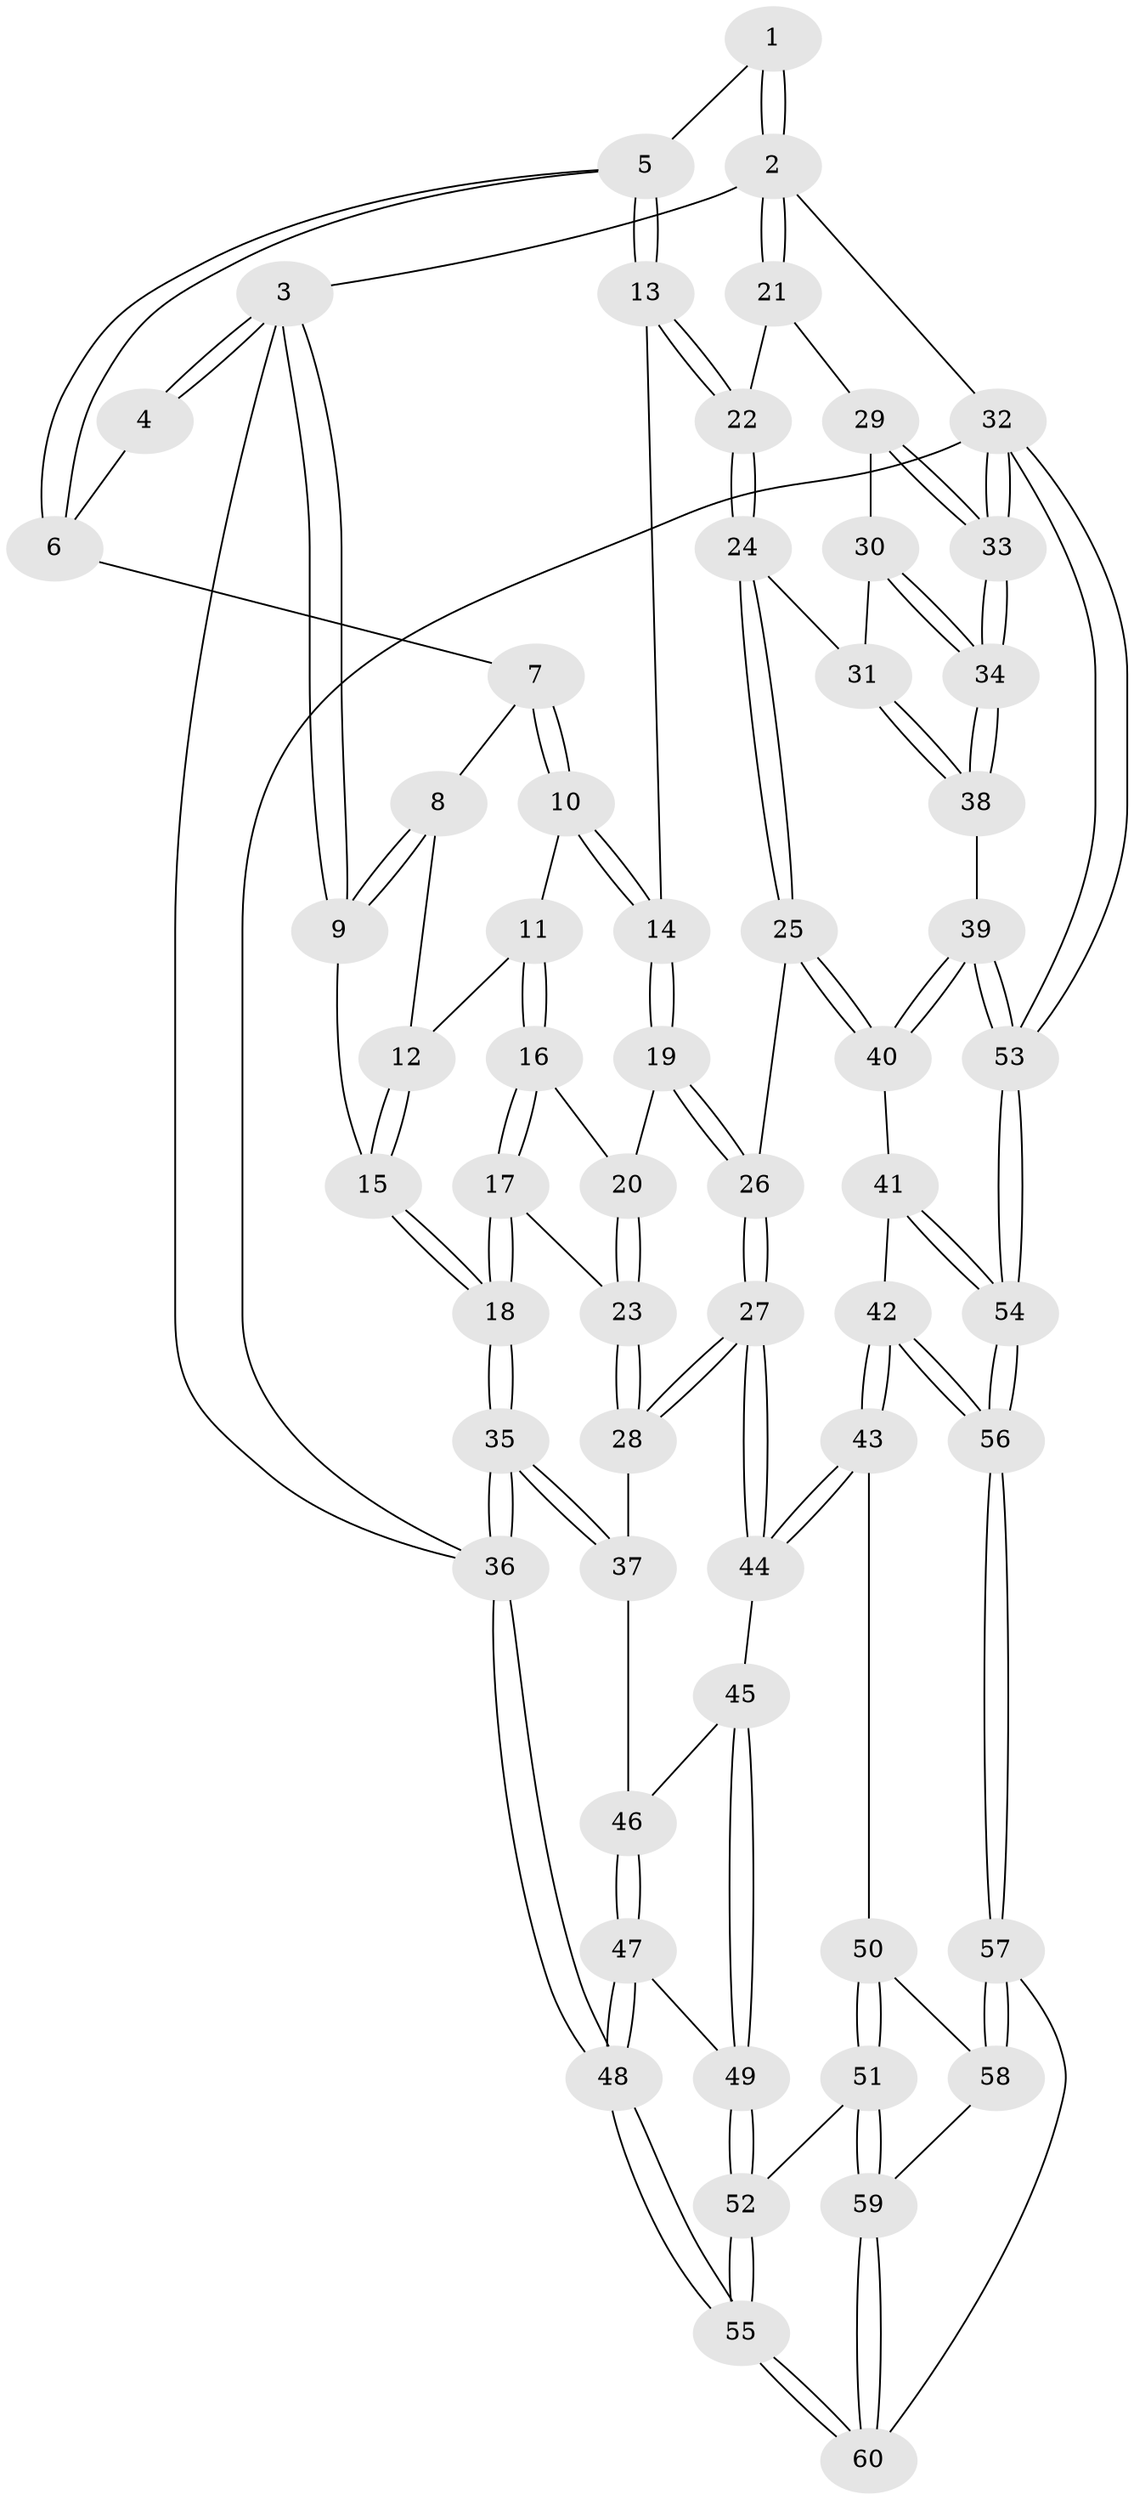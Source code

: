 // coarse degree distribution, {4: 0.45454545454545453, 8: 0.030303030303030304, 5: 0.3333333333333333, 6: 0.030303030303030304, 3: 0.15151515151515152}
// Generated by graph-tools (version 1.1) at 2025/52/02/27/25 19:52:43]
// undirected, 60 vertices, 147 edges
graph export_dot {
graph [start="1"]
  node [color=gray90,style=filled];
  1 [pos="+0.589867053411357+0"];
  2 [pos="+1+0"];
  3 [pos="+0+0"];
  4 [pos="+0.298935334283128+0"];
  5 [pos="+0.5496451668965479+0.22104861309517804"];
  6 [pos="+0.3005328416200611+0.06820340807761938"];
  7 [pos="+0.27743101409024307+0.10545994682682001"];
  8 [pos="+0+0.07013474643639306"];
  9 [pos="+0+0"];
  10 [pos="+0.26305529420074625+0.13427149225367052"];
  11 [pos="+0.1805351526437141+0.22044759728713448"];
  12 [pos="+0.17739167039022571+0.21950282459343345"];
  13 [pos="+0.6061582454794736+0.3038116447472622"];
  14 [pos="+0.4132445416382404+0.3848102219982344"];
  15 [pos="+0+0.26219058428787567"];
  16 [pos="+0.17587898588194967+0.2755801715313621"];
  17 [pos="+0+0.45235063986343976"];
  18 [pos="+0+0.48430208351248105"];
  19 [pos="+0.3729370007320106+0.4226353948409756"];
  20 [pos="+0.2566309870856579+0.40830458025942057"];
  21 [pos="+1+0"];
  22 [pos="+0.6491328372463635+0.31774516896480703"];
  23 [pos="+0.17311240134185613+0.49655309587374524"];
  24 [pos="+0.663967794609886+0.4060415198026596"];
  25 [pos="+0.5520611943251433+0.6148348387756392"];
  26 [pos="+0.3948040234745016+0.599795367588267"];
  27 [pos="+0.3080483006572248+0.6922773192972788"];
  28 [pos="+0.20341858905181306+0.6042877936885708"];
  29 [pos="+1+0.04870241440381355"];
  30 [pos="+0.9094334709207869+0.5145842505008285"];
  31 [pos="+0.7990071423040939+0.5555113397710147"];
  32 [pos="+1+1"];
  33 [pos="+1+0.769035162758625"];
  34 [pos="+1+0.7568964014044162"];
  35 [pos="+0+0.6184963216773125"];
  36 [pos="+0+1"];
  37 [pos="+0+0.6790694614448185"];
  38 [pos="+0.7942664946819382+0.7234344017236134"];
  39 [pos="+0.7572491045740665+0.7529752119559923"];
  40 [pos="+0.6169889591595169+0.7292440184863181"];
  41 [pos="+0.5539950200841536+0.7932369508372248"];
  42 [pos="+0.44259474385267156+0.841471584868298"];
  43 [pos="+0.3700124856911911+0.806415320568174"];
  44 [pos="+0.3067153184636518+0.7076377674145876"];
  45 [pos="+0.24739132624024876+0.7425631797472567"];
  46 [pos="+0.04094545377865132+0.7246958133976197"];
  47 [pos="+0.11023360792506501+0.8568806532810844"];
  48 [pos="+0+1"];
  49 [pos="+0.16533435741997504+0.8517101399911005"];
  50 [pos="+0.3292348112134061+0.8664451612905495"];
  51 [pos="+0.21779269816349411+0.9152768792790938"];
  52 [pos="+0.2057026407235091+0.9113117912016605"];
  53 [pos="+0.7749149433457261+1"];
  54 [pos="+0.7621272896402915+1"];
  55 [pos="+0+1"];
  56 [pos="+0.518908989884436+1"];
  57 [pos="+0.39291948864656534+1"];
  58 [pos="+0.32657346523667313+0.8848097004207682"];
  59 [pos="+0.2669827741455129+0.9929160322910867"];
  60 [pos="+0.30810110553063247+1"];
  1 -- 2;
  1 -- 2;
  1 -- 5;
  2 -- 3;
  2 -- 21;
  2 -- 21;
  2 -- 32;
  3 -- 4;
  3 -- 4;
  3 -- 9;
  3 -- 9;
  3 -- 36;
  4 -- 6;
  5 -- 6;
  5 -- 6;
  5 -- 13;
  5 -- 13;
  6 -- 7;
  7 -- 8;
  7 -- 10;
  7 -- 10;
  8 -- 9;
  8 -- 9;
  8 -- 12;
  9 -- 15;
  10 -- 11;
  10 -- 14;
  10 -- 14;
  11 -- 12;
  11 -- 16;
  11 -- 16;
  12 -- 15;
  12 -- 15;
  13 -- 14;
  13 -- 22;
  13 -- 22;
  14 -- 19;
  14 -- 19;
  15 -- 18;
  15 -- 18;
  16 -- 17;
  16 -- 17;
  16 -- 20;
  17 -- 18;
  17 -- 18;
  17 -- 23;
  18 -- 35;
  18 -- 35;
  19 -- 20;
  19 -- 26;
  19 -- 26;
  20 -- 23;
  20 -- 23;
  21 -- 22;
  21 -- 29;
  22 -- 24;
  22 -- 24;
  23 -- 28;
  23 -- 28;
  24 -- 25;
  24 -- 25;
  24 -- 31;
  25 -- 26;
  25 -- 40;
  25 -- 40;
  26 -- 27;
  26 -- 27;
  27 -- 28;
  27 -- 28;
  27 -- 44;
  27 -- 44;
  28 -- 37;
  29 -- 30;
  29 -- 33;
  29 -- 33;
  30 -- 31;
  30 -- 34;
  30 -- 34;
  31 -- 38;
  31 -- 38;
  32 -- 33;
  32 -- 33;
  32 -- 53;
  32 -- 53;
  32 -- 36;
  33 -- 34;
  33 -- 34;
  34 -- 38;
  34 -- 38;
  35 -- 36;
  35 -- 36;
  35 -- 37;
  35 -- 37;
  36 -- 48;
  36 -- 48;
  37 -- 46;
  38 -- 39;
  39 -- 40;
  39 -- 40;
  39 -- 53;
  39 -- 53;
  40 -- 41;
  41 -- 42;
  41 -- 54;
  41 -- 54;
  42 -- 43;
  42 -- 43;
  42 -- 56;
  42 -- 56;
  43 -- 44;
  43 -- 44;
  43 -- 50;
  44 -- 45;
  45 -- 46;
  45 -- 49;
  45 -- 49;
  46 -- 47;
  46 -- 47;
  47 -- 48;
  47 -- 48;
  47 -- 49;
  48 -- 55;
  48 -- 55;
  49 -- 52;
  49 -- 52;
  50 -- 51;
  50 -- 51;
  50 -- 58;
  51 -- 52;
  51 -- 59;
  51 -- 59;
  52 -- 55;
  52 -- 55;
  53 -- 54;
  53 -- 54;
  54 -- 56;
  54 -- 56;
  55 -- 60;
  55 -- 60;
  56 -- 57;
  56 -- 57;
  57 -- 58;
  57 -- 58;
  57 -- 60;
  58 -- 59;
  59 -- 60;
  59 -- 60;
}

